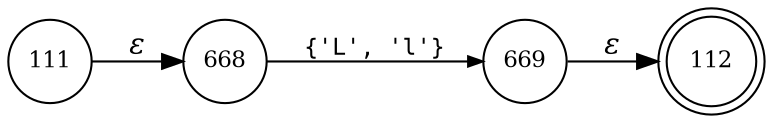 digraph ATN {
rankdir=LR;
s112[fontsize=11, label="112", shape=doublecircle, fixedsize=true, width=.6];
s668[fontsize=11,label="668", shape=circle, fixedsize=true, width=.55, peripheries=1];
s669[fontsize=11,label="669", shape=circle, fixedsize=true, width=.55, peripheries=1];
s111[fontsize=11,label="111", shape=circle, fixedsize=true, width=.55, peripheries=1];
s111 -> s668 [fontname="Times-Italic", label="&epsilon;"];
s668 -> s669 [fontsize=11, fontname="Courier", arrowsize=.7, label = "{'L', 'l'}", arrowhead = normal];
s669 -> s112 [fontname="Times-Italic", label="&epsilon;"];
}